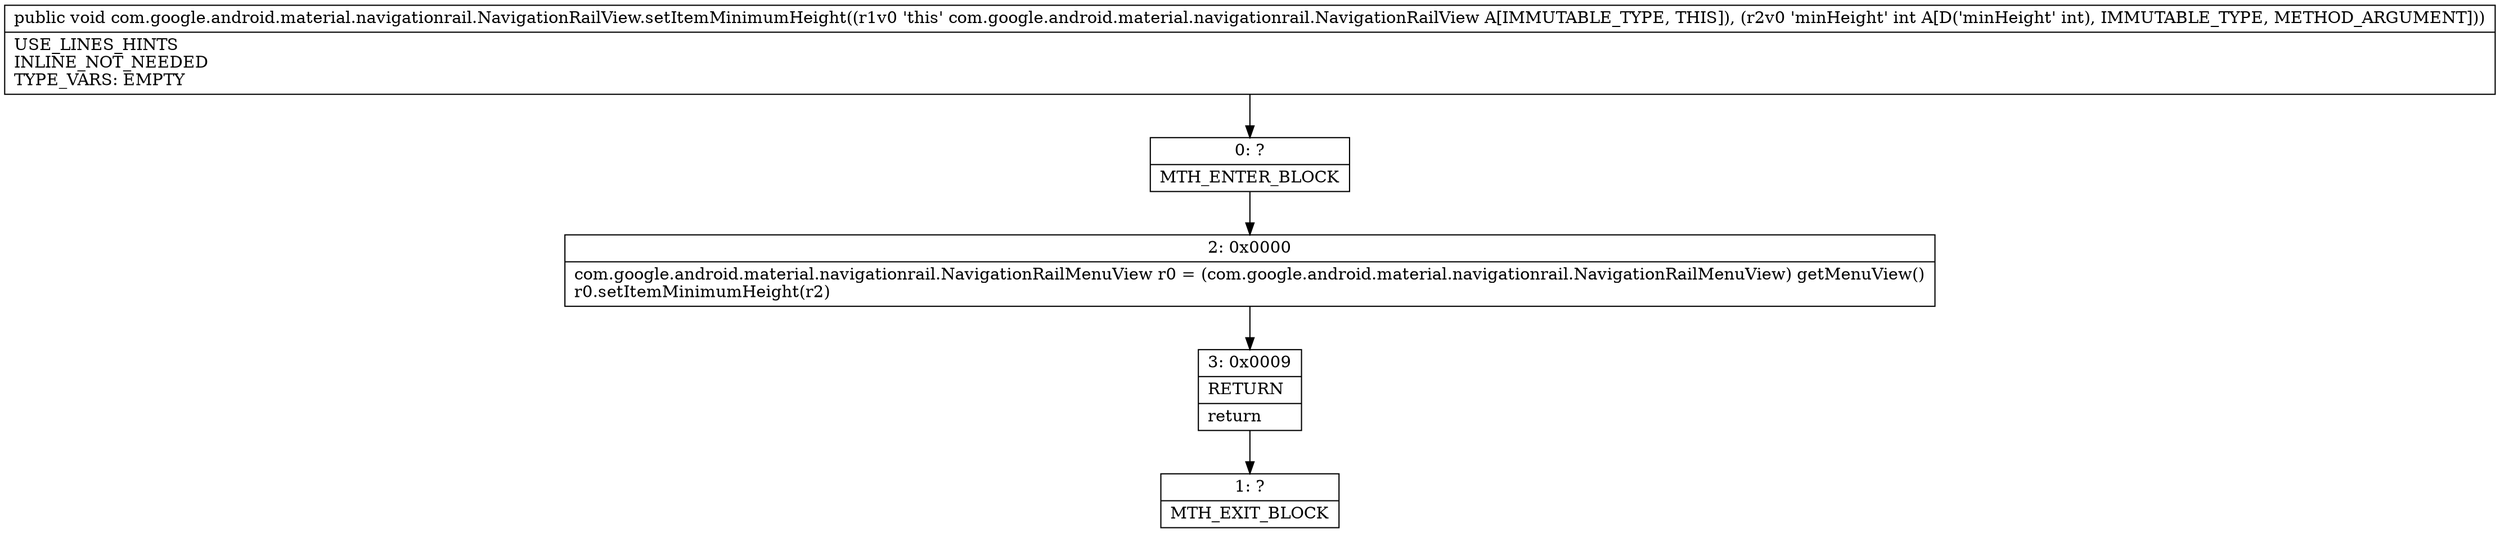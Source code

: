 digraph "CFG forcom.google.android.material.navigationrail.NavigationRailView.setItemMinimumHeight(I)V" {
Node_0 [shape=record,label="{0\:\ ?|MTH_ENTER_BLOCK\l}"];
Node_2 [shape=record,label="{2\:\ 0x0000|com.google.android.material.navigationrail.NavigationRailMenuView r0 = (com.google.android.material.navigationrail.NavigationRailMenuView) getMenuView()\lr0.setItemMinimumHeight(r2)\l}"];
Node_3 [shape=record,label="{3\:\ 0x0009|RETURN\l|return\l}"];
Node_1 [shape=record,label="{1\:\ ?|MTH_EXIT_BLOCK\l}"];
MethodNode[shape=record,label="{public void com.google.android.material.navigationrail.NavigationRailView.setItemMinimumHeight((r1v0 'this' com.google.android.material.navigationrail.NavigationRailView A[IMMUTABLE_TYPE, THIS]), (r2v0 'minHeight' int A[D('minHeight' int), IMMUTABLE_TYPE, METHOD_ARGUMENT]))  | USE_LINES_HINTS\lINLINE_NOT_NEEDED\lTYPE_VARS: EMPTY\l}"];
MethodNode -> Node_0;Node_0 -> Node_2;
Node_2 -> Node_3;
Node_3 -> Node_1;
}

